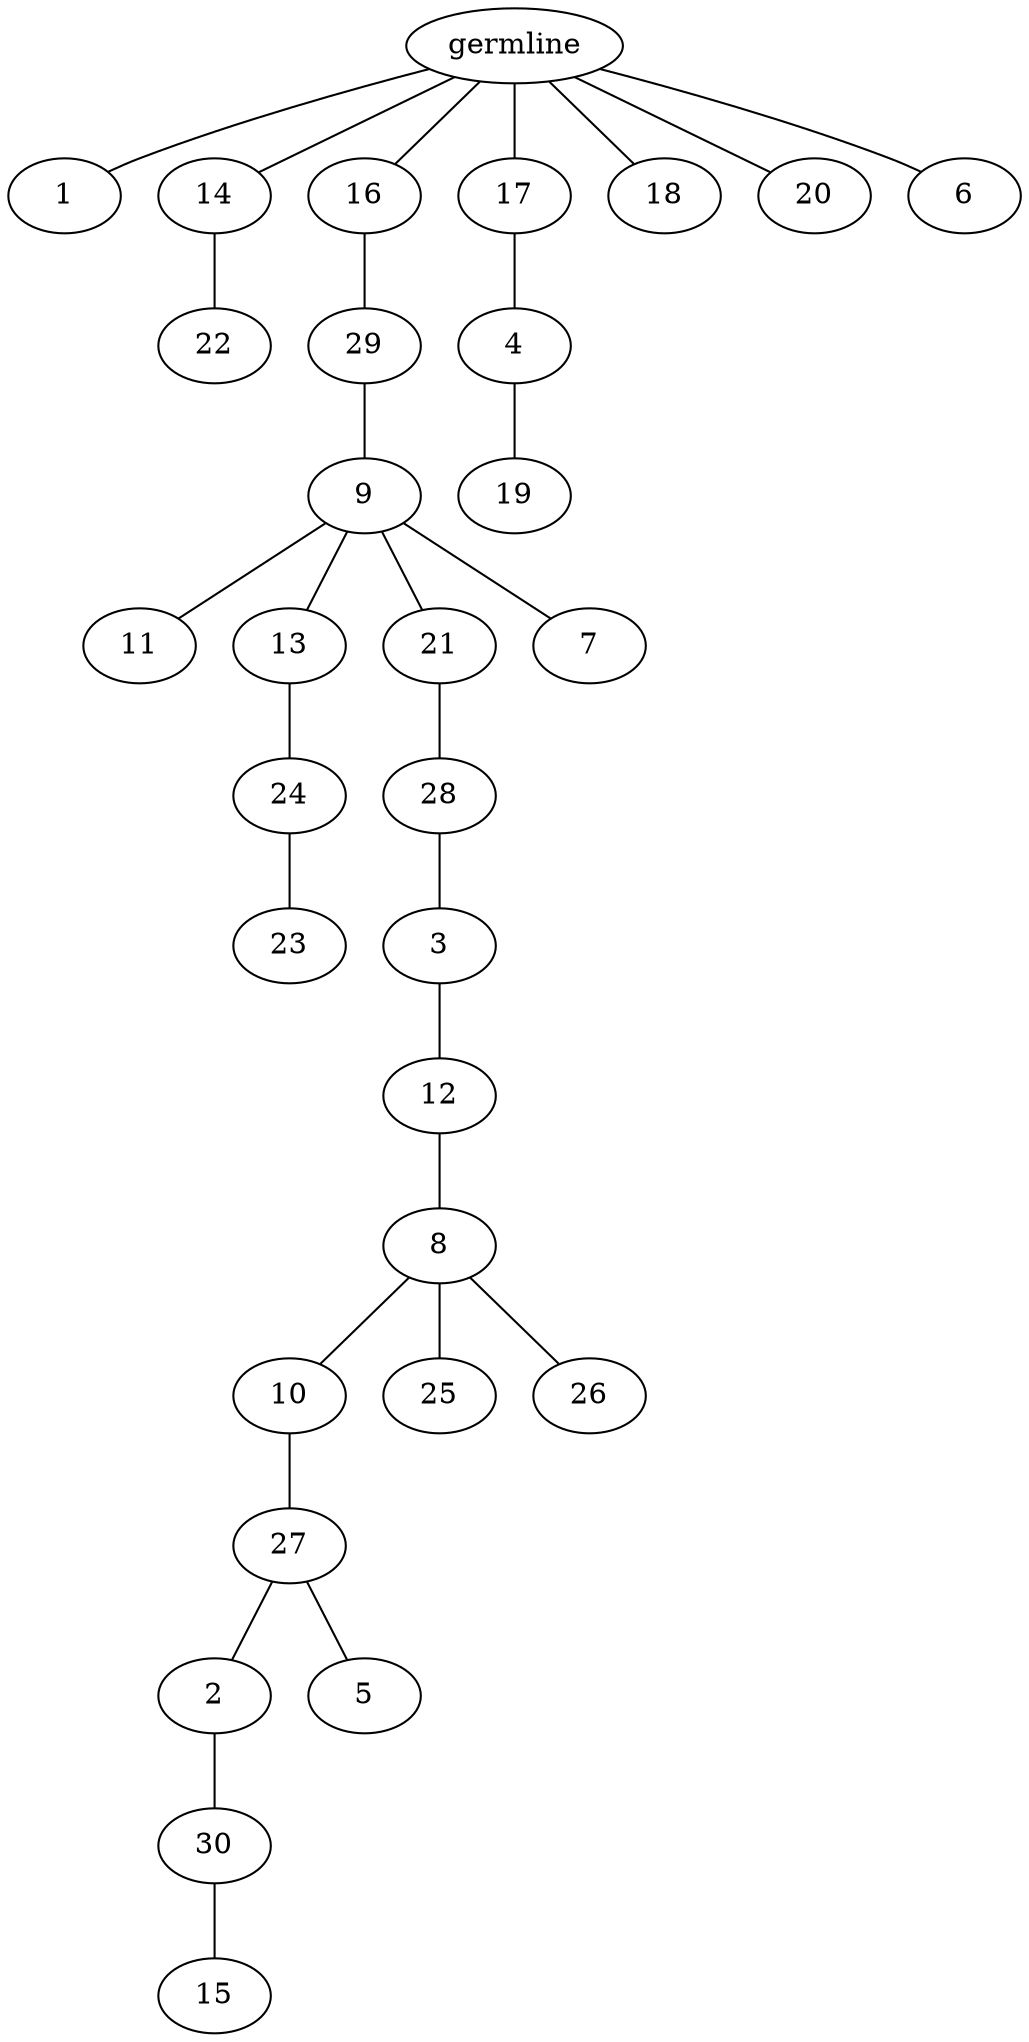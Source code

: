 graph tree {
    "139860933307648" [label="germline"];
    "139860933288624" [label="1"];
    "139860933289392" [label="14"];
    "139860933290784" [label="22"];
    "139860933291360" [label="16"];
    "139860933290736" [label="29"];
    "139860933291024" [label="9"];
    "139860933291696" [label="11"];
    "139860933291744" [label="13"];
    "139860929310832" [label="24"];
    "139860929311120" [label="23"];
    "139860933291984" [label="21"];
    "139860929310784" [label="28"];
    "139860929311552" [label="3"];
    "139860929311840" [label="12"];
    "139860929312176" [label="8"];
    "139860929312464" [label="10"];
    "139860929312752" [label="27"];
    "139860929313040" [label="2"];
    "139860929313328" [label="30"];
    "139860936987456" [label="15"];
    "139860929313856" [label="5"];
    "139860929313280" [label="25"];
    "139860929312272" [label="26"];
    "139860929311648" [label="7"];
    "139860933291552" [label="17"];
    "139860933288480" [label="4"];
    "139860929311696" [label="19"];
    "139860933289488" [label="18"];
    "139860933291456" [label="20"];
    "139860929311408" [label="6"];
    "139860933307648" -- "139860933288624";
    "139860933307648" -- "139860933289392";
    "139860933307648" -- "139860933291360";
    "139860933307648" -- "139860933291552";
    "139860933307648" -- "139860933289488";
    "139860933307648" -- "139860933291456";
    "139860933307648" -- "139860929311408";
    "139860933289392" -- "139860933290784";
    "139860933291360" -- "139860933290736";
    "139860933290736" -- "139860933291024";
    "139860933291024" -- "139860933291696";
    "139860933291024" -- "139860933291744";
    "139860933291024" -- "139860933291984";
    "139860933291024" -- "139860929311648";
    "139860933291744" -- "139860929310832";
    "139860929310832" -- "139860929311120";
    "139860933291984" -- "139860929310784";
    "139860929310784" -- "139860929311552";
    "139860929311552" -- "139860929311840";
    "139860929311840" -- "139860929312176";
    "139860929312176" -- "139860929312464";
    "139860929312176" -- "139860929313280";
    "139860929312176" -- "139860929312272";
    "139860929312464" -- "139860929312752";
    "139860929312752" -- "139860929313040";
    "139860929312752" -- "139860929313856";
    "139860929313040" -- "139860929313328";
    "139860929313328" -- "139860936987456";
    "139860933291552" -- "139860933288480";
    "139860933288480" -- "139860929311696";
}
